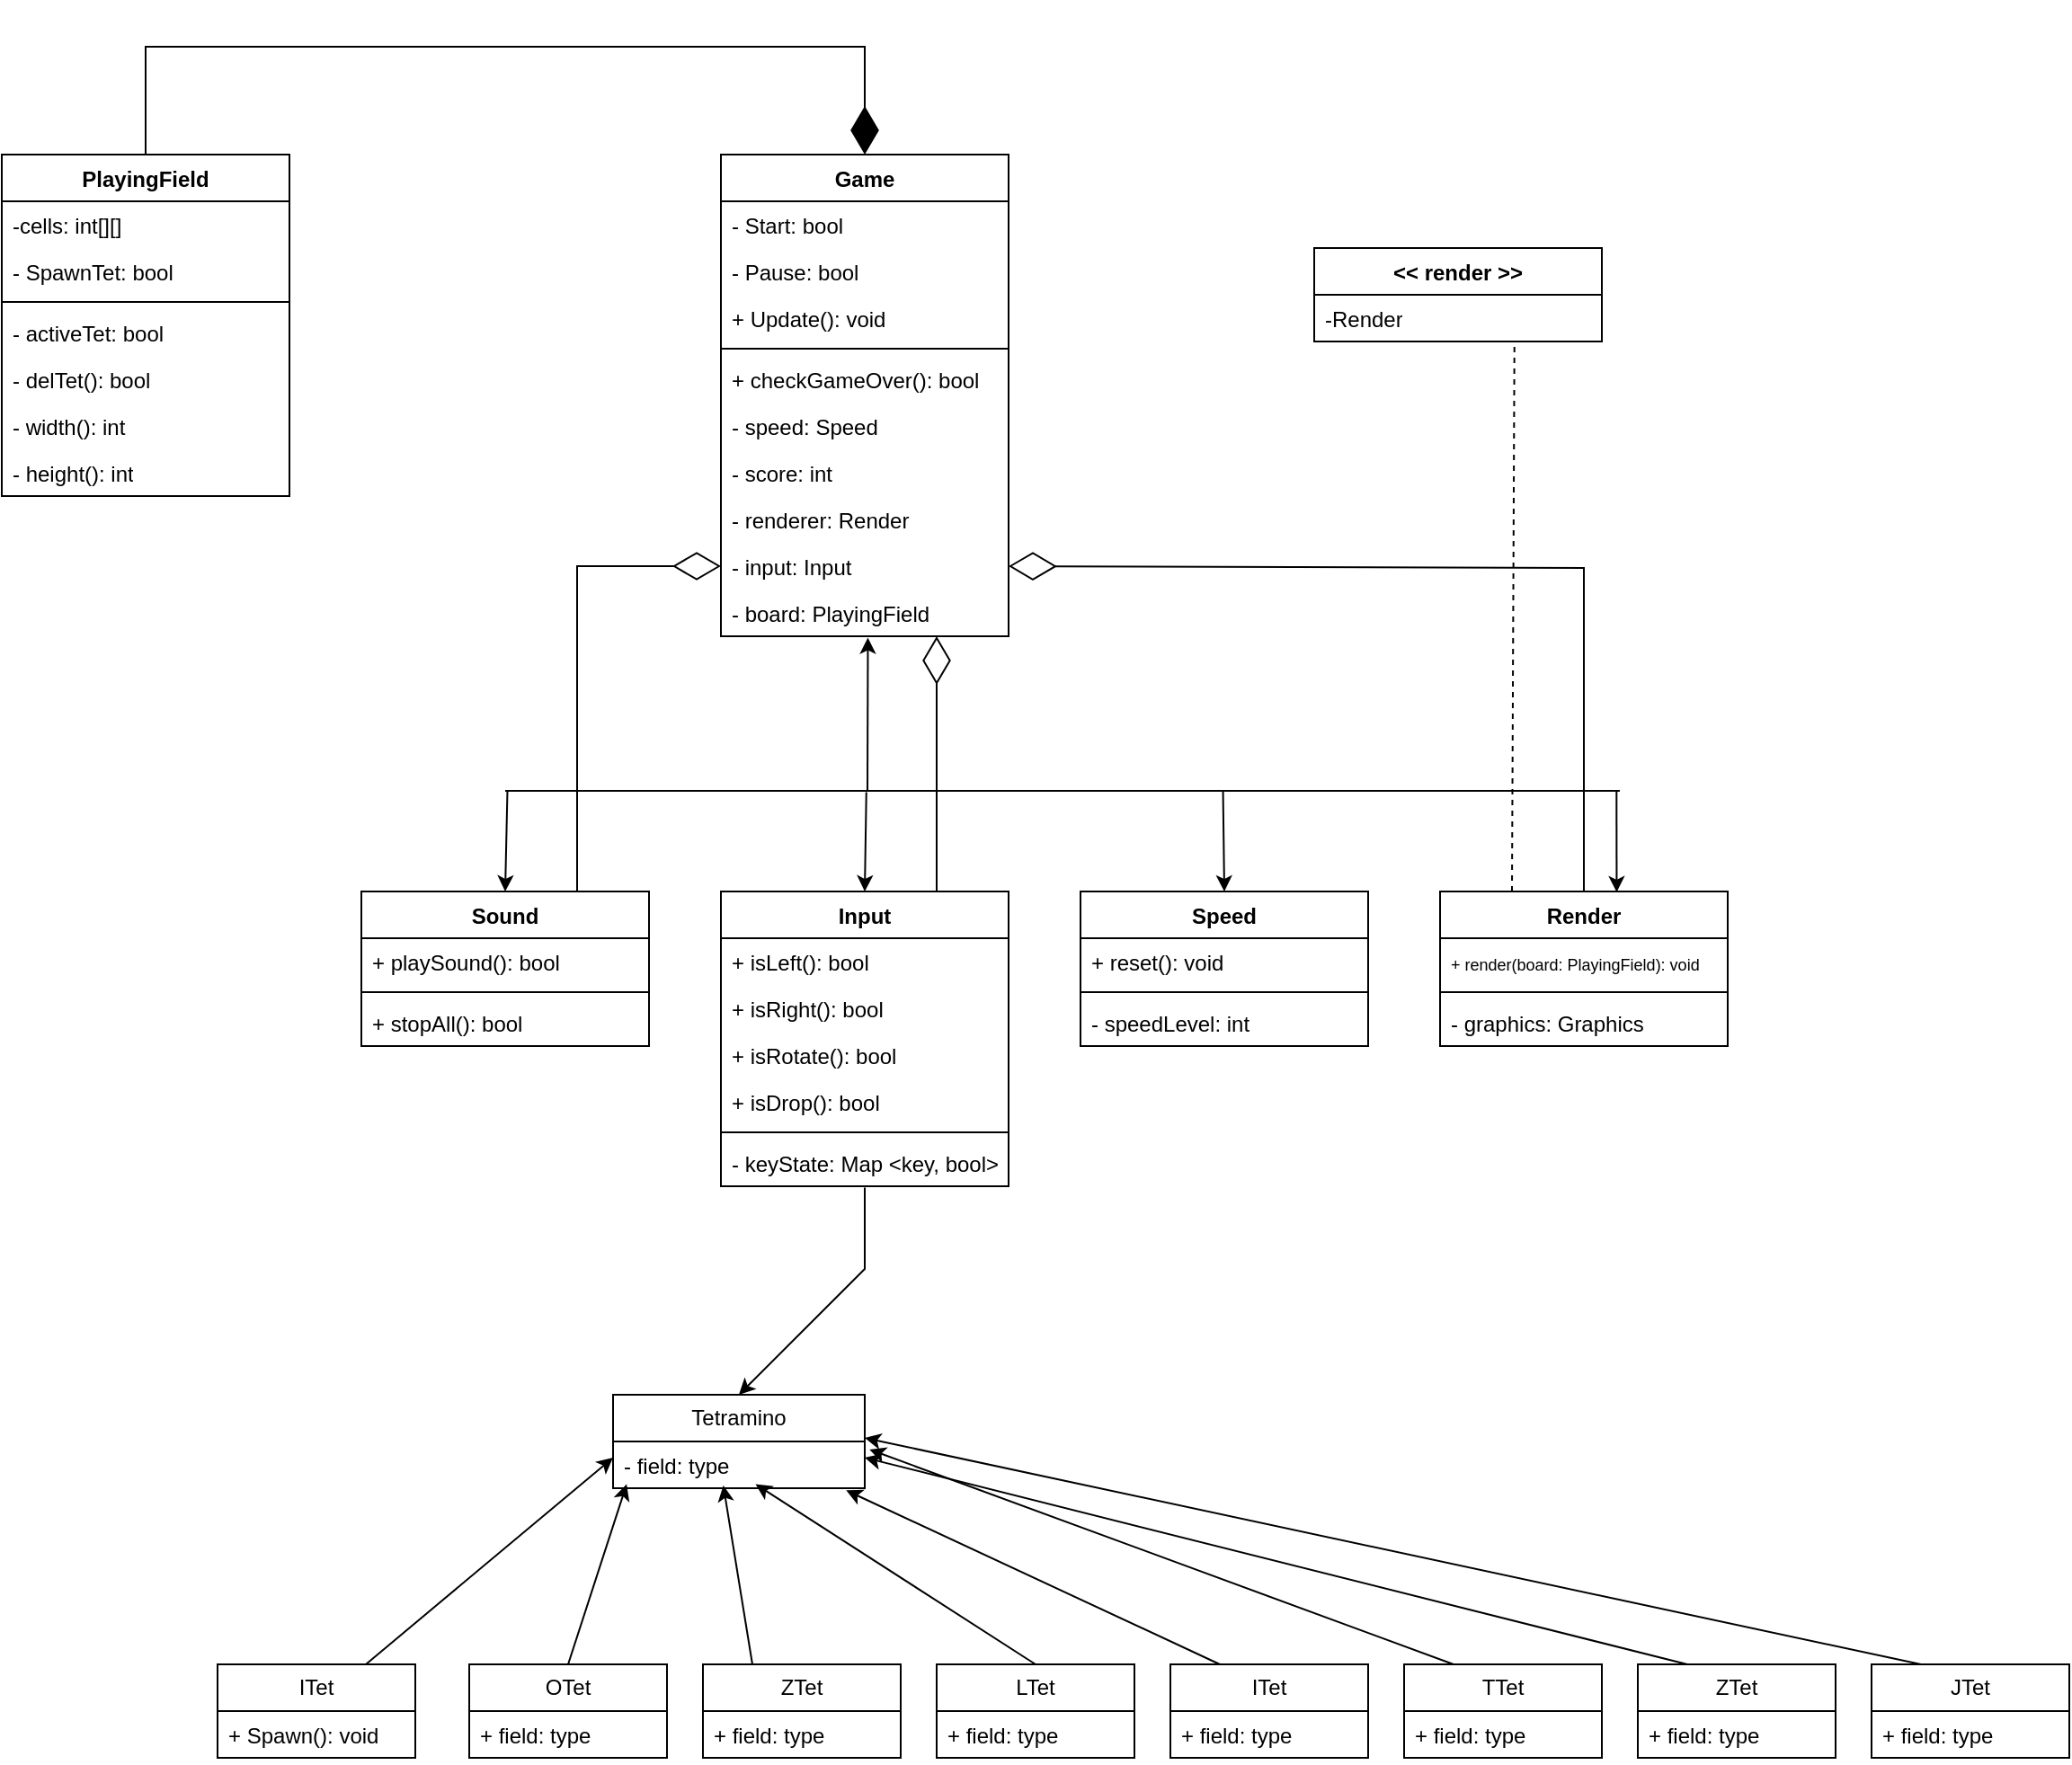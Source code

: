 <mxfile version="28.2.8">
  <diagram name="Страница — 1" id="ICZHgyq92NehNaqv7UhJ">
    <mxGraphModel dx="1668" dy="2103" grid="1" gridSize="10" guides="1" tooltips="1" connect="1" arrows="1" fold="1" page="1" pageScale="1" pageWidth="827" pageHeight="1169" math="0" shadow="0">
      <root>
        <mxCell id="0" />
        <mxCell id="1" parent="0" />
        <mxCell id="jrXySw_95SoI4ERaVImj-1" value="PlayingField" style="swimlane;fontStyle=1;align=center;verticalAlign=top;childLayout=stackLayout;horizontal=1;startSize=26;horizontalStack=0;resizeParent=1;resizeParentMax=0;resizeLast=0;collapsible=1;marginBottom=0;whiteSpace=wrap;html=1;" vertex="1" parent="1">
          <mxGeometry x="40" y="20" width="160" height="190" as="geometry" />
        </mxCell>
        <mxCell id="jrXySw_95SoI4ERaVImj-2" value="-cells: int[][]" style="text;strokeColor=none;fillColor=none;align=left;verticalAlign=top;spacingLeft=4;spacingRight=4;overflow=hidden;rotatable=0;points=[[0,0.5],[1,0.5]];portConstraint=eastwest;whiteSpace=wrap;html=1;" vertex="1" parent="jrXySw_95SoI4ERaVImj-1">
          <mxGeometry y="26" width="160" height="26" as="geometry" />
        </mxCell>
        <mxCell id="jrXySw_95SoI4ERaVImj-3" value="- SpawnTet: bool" style="text;strokeColor=none;fillColor=none;align=left;verticalAlign=top;spacingLeft=4;spacingRight=4;overflow=hidden;rotatable=0;points=[[0,0.5],[1,0.5]];portConstraint=eastwest;whiteSpace=wrap;html=1;" vertex="1" parent="jrXySw_95SoI4ERaVImj-1">
          <mxGeometry y="52" width="160" height="26" as="geometry" />
        </mxCell>
        <mxCell id="jrXySw_95SoI4ERaVImj-4" value="" style="line;strokeWidth=1;fillColor=none;align=left;verticalAlign=middle;spacingTop=-1;spacingLeft=3;spacingRight=3;rotatable=0;labelPosition=right;points=[];portConstraint=eastwest;strokeColor=inherit;" vertex="1" parent="jrXySw_95SoI4ERaVImj-1">
          <mxGeometry y="78" width="160" height="8" as="geometry" />
        </mxCell>
        <mxCell id="jrXySw_95SoI4ERaVImj-5" value="- activeTet: bool" style="text;strokeColor=none;fillColor=none;align=left;verticalAlign=top;spacingLeft=4;spacingRight=4;overflow=hidden;rotatable=0;points=[[0,0.5],[1,0.5]];portConstraint=eastwest;whiteSpace=wrap;html=1;" vertex="1" parent="jrXySw_95SoI4ERaVImj-1">
          <mxGeometry y="86" width="160" height="26" as="geometry" />
        </mxCell>
        <mxCell id="jrXySw_95SoI4ERaVImj-6" value="- delTet(): bool" style="text;strokeColor=none;fillColor=none;align=left;verticalAlign=top;spacingLeft=4;spacingRight=4;overflow=hidden;rotatable=0;points=[[0,0.5],[1,0.5]];portConstraint=eastwest;whiteSpace=wrap;html=1;" vertex="1" parent="jrXySw_95SoI4ERaVImj-1">
          <mxGeometry y="112" width="160" height="26" as="geometry" />
        </mxCell>
        <mxCell id="jrXySw_95SoI4ERaVImj-7" value="- width(): int" style="text;strokeColor=none;fillColor=none;align=left;verticalAlign=top;spacingLeft=4;spacingRight=4;overflow=hidden;rotatable=0;points=[[0,0.5],[1,0.5]];portConstraint=eastwest;whiteSpace=wrap;html=1;" vertex="1" parent="jrXySw_95SoI4ERaVImj-1">
          <mxGeometry y="138" width="160" height="26" as="geometry" />
        </mxCell>
        <mxCell id="jrXySw_95SoI4ERaVImj-8" value="- height(): int" style="text;strokeColor=none;fillColor=none;align=left;verticalAlign=top;spacingLeft=4;spacingRight=4;overflow=hidden;rotatable=0;points=[[0,0.5],[1,0.5]];portConstraint=eastwest;whiteSpace=wrap;html=1;" vertex="1" parent="jrXySw_95SoI4ERaVImj-1">
          <mxGeometry y="164" width="160" height="26" as="geometry" />
        </mxCell>
        <mxCell id="jrXySw_95SoI4ERaVImj-9" value="Game" style="swimlane;fontStyle=1;align=center;verticalAlign=top;childLayout=stackLayout;horizontal=1;startSize=26;horizontalStack=0;resizeParent=1;resizeParentMax=0;resizeLast=0;collapsible=1;marginBottom=0;whiteSpace=wrap;html=1;" vertex="1" parent="1">
          <mxGeometry x="440" y="20" width="160" height="268" as="geometry" />
        </mxCell>
        <mxCell id="jrXySw_95SoI4ERaVImj-10" value="- Start: bool" style="text;strokeColor=none;fillColor=none;align=left;verticalAlign=top;spacingLeft=4;spacingRight=4;overflow=hidden;rotatable=0;points=[[0,0.5],[1,0.5]];portConstraint=eastwest;whiteSpace=wrap;html=1;" vertex="1" parent="jrXySw_95SoI4ERaVImj-9">
          <mxGeometry y="26" width="160" height="26" as="geometry" />
        </mxCell>
        <mxCell id="jrXySw_95SoI4ERaVImj-11" value="- Pause: bool" style="text;strokeColor=none;fillColor=none;align=left;verticalAlign=top;spacingLeft=4;spacingRight=4;overflow=hidden;rotatable=0;points=[[0,0.5],[1,0.5]];portConstraint=eastwest;whiteSpace=wrap;html=1;" vertex="1" parent="jrXySw_95SoI4ERaVImj-9">
          <mxGeometry y="52" width="160" height="26" as="geometry" />
        </mxCell>
        <mxCell id="jrXySw_95SoI4ERaVImj-12" value="+ Update(): void&amp;nbsp;" style="text;strokeColor=none;fillColor=none;align=left;verticalAlign=top;spacingLeft=4;spacingRight=4;overflow=hidden;rotatable=0;points=[[0,0.5],[1,0.5]];portConstraint=eastwest;whiteSpace=wrap;html=1;" vertex="1" parent="jrXySw_95SoI4ERaVImj-9">
          <mxGeometry y="78" width="160" height="26" as="geometry" />
        </mxCell>
        <mxCell id="jrXySw_95SoI4ERaVImj-13" value="" style="line;strokeWidth=1;fillColor=none;align=left;verticalAlign=middle;spacingTop=-1;spacingLeft=3;spacingRight=3;rotatable=0;labelPosition=right;points=[];portConstraint=eastwest;strokeColor=inherit;" vertex="1" parent="jrXySw_95SoI4ERaVImj-9">
          <mxGeometry y="104" width="160" height="8" as="geometry" />
        </mxCell>
        <mxCell id="jrXySw_95SoI4ERaVImj-14" value="+ checkGameOver(): bool" style="text;strokeColor=none;fillColor=none;align=left;verticalAlign=top;spacingLeft=4;spacingRight=4;overflow=hidden;rotatable=0;points=[[0,0.5],[1,0.5]];portConstraint=eastwest;whiteSpace=wrap;html=1;" vertex="1" parent="jrXySw_95SoI4ERaVImj-9">
          <mxGeometry y="112" width="160" height="26" as="geometry" />
        </mxCell>
        <mxCell id="jrXySw_95SoI4ERaVImj-15" value="- speed: Speed" style="text;strokeColor=none;fillColor=none;align=left;verticalAlign=top;spacingLeft=4;spacingRight=4;overflow=hidden;rotatable=0;points=[[0,0.5],[1,0.5]];portConstraint=eastwest;whiteSpace=wrap;html=1;" vertex="1" parent="jrXySw_95SoI4ERaVImj-9">
          <mxGeometry y="138" width="160" height="26" as="geometry" />
        </mxCell>
        <mxCell id="jrXySw_95SoI4ERaVImj-16" value="- score: int" style="text;strokeColor=none;fillColor=none;align=left;verticalAlign=top;spacingLeft=4;spacingRight=4;overflow=hidden;rotatable=0;points=[[0,0.5],[1,0.5]];portConstraint=eastwest;whiteSpace=wrap;html=1;" vertex="1" parent="jrXySw_95SoI4ERaVImj-9">
          <mxGeometry y="164" width="160" height="26" as="geometry" />
        </mxCell>
        <mxCell id="jrXySw_95SoI4ERaVImj-17" value="- renderer: Render" style="text;strokeColor=none;fillColor=none;align=left;verticalAlign=top;spacingLeft=4;spacingRight=4;overflow=hidden;rotatable=0;points=[[0,0.5],[1,0.5]];portConstraint=eastwest;whiteSpace=wrap;html=1;" vertex="1" parent="jrXySw_95SoI4ERaVImj-9">
          <mxGeometry y="190" width="160" height="26" as="geometry" />
        </mxCell>
        <mxCell id="jrXySw_95SoI4ERaVImj-18" value="- input: Input" style="text;strokeColor=none;fillColor=none;align=left;verticalAlign=top;spacingLeft=4;spacingRight=4;overflow=hidden;rotatable=0;points=[[0,0.5],[1,0.5]];portConstraint=eastwest;whiteSpace=wrap;html=1;" vertex="1" parent="jrXySw_95SoI4ERaVImj-9">
          <mxGeometry y="216" width="160" height="26" as="geometry" />
        </mxCell>
        <mxCell id="jrXySw_95SoI4ERaVImj-20" value="- board: PlayingField" style="text;strokeColor=none;fillColor=none;align=left;verticalAlign=top;spacingLeft=4;spacingRight=4;overflow=hidden;rotatable=0;points=[[0,0.5],[1,0.5]];portConstraint=eastwest;whiteSpace=wrap;html=1;" vertex="1" parent="jrXySw_95SoI4ERaVImj-9">
          <mxGeometry y="242" width="160" height="26" as="geometry" />
        </mxCell>
        <mxCell id="jrXySw_95SoI4ERaVImj-21" value="Sound" style="swimlane;fontStyle=1;align=center;verticalAlign=top;childLayout=stackLayout;horizontal=1;startSize=26;horizontalStack=0;resizeParent=1;resizeParentMax=0;resizeLast=0;collapsible=1;marginBottom=0;whiteSpace=wrap;html=1;" vertex="1" parent="1">
          <mxGeometry x="240" y="430" width="160" height="86" as="geometry" />
        </mxCell>
        <mxCell id="jrXySw_95SoI4ERaVImj-22" value="+ playSound(): bool" style="text;strokeColor=none;fillColor=none;align=left;verticalAlign=top;spacingLeft=4;spacingRight=4;overflow=hidden;rotatable=0;points=[[0,0.5],[1,0.5]];portConstraint=eastwest;whiteSpace=wrap;html=1;" vertex="1" parent="jrXySw_95SoI4ERaVImj-21">
          <mxGeometry y="26" width="160" height="26" as="geometry" />
        </mxCell>
        <mxCell id="jrXySw_95SoI4ERaVImj-23" value="" style="line;strokeWidth=1;fillColor=none;align=left;verticalAlign=middle;spacingTop=-1;spacingLeft=3;spacingRight=3;rotatable=0;labelPosition=right;points=[];portConstraint=eastwest;strokeColor=inherit;" vertex="1" parent="jrXySw_95SoI4ERaVImj-21">
          <mxGeometry y="52" width="160" height="8" as="geometry" />
        </mxCell>
        <mxCell id="jrXySw_95SoI4ERaVImj-24" value="+ stopAll(): bool" style="text;strokeColor=none;fillColor=none;align=left;verticalAlign=top;spacingLeft=4;spacingRight=4;overflow=hidden;rotatable=0;points=[[0,0.5],[1,0.5]];portConstraint=eastwest;whiteSpace=wrap;html=1;" vertex="1" parent="jrXySw_95SoI4ERaVImj-21">
          <mxGeometry y="60" width="160" height="26" as="geometry" />
        </mxCell>
        <mxCell id="jrXySw_95SoI4ERaVImj-25" value="Input" style="swimlane;fontStyle=1;align=center;verticalAlign=top;childLayout=stackLayout;horizontal=1;startSize=26;horizontalStack=0;resizeParent=1;resizeParentMax=0;resizeLast=0;collapsible=1;marginBottom=0;whiteSpace=wrap;html=1;" vertex="1" parent="1">
          <mxGeometry x="440" y="430" width="160" height="164" as="geometry" />
        </mxCell>
        <mxCell id="jrXySw_95SoI4ERaVImj-26" value="+ isLeft(): bool" style="text;strokeColor=none;fillColor=none;align=left;verticalAlign=top;spacingLeft=4;spacingRight=4;overflow=hidden;rotatable=0;points=[[0,0.5],[1,0.5]];portConstraint=eastwest;whiteSpace=wrap;html=1;" vertex="1" parent="jrXySw_95SoI4ERaVImj-25">
          <mxGeometry y="26" width="160" height="26" as="geometry" />
        </mxCell>
        <mxCell id="jrXySw_95SoI4ERaVImj-27" value="+ isRight(): bool" style="text;strokeColor=none;fillColor=none;align=left;verticalAlign=top;spacingLeft=4;spacingRight=4;overflow=hidden;rotatable=0;points=[[0,0.5],[1,0.5]];portConstraint=eastwest;whiteSpace=wrap;html=1;" vertex="1" parent="jrXySw_95SoI4ERaVImj-25">
          <mxGeometry y="52" width="160" height="26" as="geometry" />
        </mxCell>
        <mxCell id="jrXySw_95SoI4ERaVImj-28" value="+ isRotate(): bool" style="text;strokeColor=none;fillColor=none;align=left;verticalAlign=top;spacingLeft=4;spacingRight=4;overflow=hidden;rotatable=0;points=[[0,0.5],[1,0.5]];portConstraint=eastwest;whiteSpace=wrap;html=1;" vertex="1" parent="jrXySw_95SoI4ERaVImj-25">
          <mxGeometry y="78" width="160" height="26" as="geometry" />
        </mxCell>
        <mxCell id="jrXySw_95SoI4ERaVImj-29" value="+ isDrop(): bool" style="text;strokeColor=none;fillColor=none;align=left;verticalAlign=top;spacingLeft=4;spacingRight=4;overflow=hidden;rotatable=0;points=[[0,0.5],[1,0.5]];portConstraint=eastwest;whiteSpace=wrap;html=1;" vertex="1" parent="jrXySw_95SoI4ERaVImj-25">
          <mxGeometry y="104" width="160" height="26" as="geometry" />
        </mxCell>
        <mxCell id="jrXySw_95SoI4ERaVImj-30" value="" style="line;strokeWidth=1;fillColor=none;align=left;verticalAlign=middle;spacingTop=-1;spacingLeft=3;spacingRight=3;rotatable=0;labelPosition=right;points=[];portConstraint=eastwest;strokeColor=inherit;" vertex="1" parent="jrXySw_95SoI4ERaVImj-25">
          <mxGeometry y="130" width="160" height="8" as="geometry" />
        </mxCell>
        <mxCell id="jrXySw_95SoI4ERaVImj-31" value="- keyState: Map &amp;lt;key, bool&amp;gt;" style="text;strokeColor=none;fillColor=none;align=left;verticalAlign=top;spacingLeft=4;spacingRight=4;overflow=hidden;rotatable=0;points=[[0,0.5],[1,0.5]];portConstraint=eastwest;whiteSpace=wrap;html=1;" vertex="1" parent="jrXySw_95SoI4ERaVImj-25">
          <mxGeometry y="138" width="160" height="26" as="geometry" />
        </mxCell>
        <mxCell id="jrXySw_95SoI4ERaVImj-32" value="Speed" style="swimlane;fontStyle=1;align=center;verticalAlign=top;childLayout=stackLayout;horizontal=1;startSize=26;horizontalStack=0;resizeParent=1;resizeParentMax=0;resizeLast=0;collapsible=1;marginBottom=0;whiteSpace=wrap;html=1;" vertex="1" parent="1">
          <mxGeometry x="640" y="430" width="160" height="86" as="geometry" />
        </mxCell>
        <mxCell id="jrXySw_95SoI4ERaVImj-33" value="+ reset(): void" style="text;strokeColor=none;fillColor=none;align=left;verticalAlign=top;spacingLeft=4;spacingRight=4;overflow=hidden;rotatable=0;points=[[0,0.5],[1,0.5]];portConstraint=eastwest;whiteSpace=wrap;html=1;" vertex="1" parent="jrXySw_95SoI4ERaVImj-32">
          <mxGeometry y="26" width="160" height="26" as="geometry" />
        </mxCell>
        <mxCell id="jrXySw_95SoI4ERaVImj-34" value="" style="line;strokeWidth=1;fillColor=none;align=left;verticalAlign=middle;spacingTop=-1;spacingLeft=3;spacingRight=3;rotatable=0;labelPosition=right;points=[];portConstraint=eastwest;strokeColor=inherit;" vertex="1" parent="jrXySw_95SoI4ERaVImj-32">
          <mxGeometry y="52" width="160" height="8" as="geometry" />
        </mxCell>
        <mxCell id="jrXySw_95SoI4ERaVImj-35" value="- speedLevel: int" style="text;strokeColor=none;fillColor=none;align=left;verticalAlign=top;spacingLeft=4;spacingRight=4;overflow=hidden;rotatable=0;points=[[0,0.5],[1,0.5]];portConstraint=eastwest;whiteSpace=wrap;html=1;" vertex="1" parent="jrXySw_95SoI4ERaVImj-32">
          <mxGeometry y="60" width="160" height="26" as="geometry" />
        </mxCell>
        <mxCell id="jrXySw_95SoI4ERaVImj-36" value="Render" style="swimlane;fontStyle=1;align=center;verticalAlign=top;childLayout=stackLayout;horizontal=1;startSize=26;horizontalStack=0;resizeParent=1;resizeParentMax=0;resizeLast=0;collapsible=1;marginBottom=0;whiteSpace=wrap;html=1;" vertex="1" parent="1">
          <mxGeometry x="840" y="430" width="160" height="86" as="geometry" />
        </mxCell>
        <mxCell id="jrXySw_95SoI4ERaVImj-37" value="&lt;font style=&quot;font-size: 9px;&quot;&gt;+ render(board: PlayingField): void&lt;/font&gt;" style="text;strokeColor=none;fillColor=none;align=left;verticalAlign=top;spacingLeft=4;spacingRight=4;overflow=hidden;rotatable=0;points=[[0,0.5],[1,0.5]];portConstraint=eastwest;whiteSpace=wrap;html=1;" vertex="1" parent="jrXySw_95SoI4ERaVImj-36">
          <mxGeometry y="26" width="160" height="26" as="geometry" />
        </mxCell>
        <mxCell id="jrXySw_95SoI4ERaVImj-38" value="" style="line;strokeWidth=1;fillColor=none;align=left;verticalAlign=middle;spacingTop=-1;spacingLeft=3;spacingRight=3;rotatable=0;labelPosition=right;points=[];portConstraint=eastwest;strokeColor=inherit;" vertex="1" parent="jrXySw_95SoI4ERaVImj-36">
          <mxGeometry y="52" width="160" height="8" as="geometry" />
        </mxCell>
        <mxCell id="jrXySw_95SoI4ERaVImj-39" value="- graphics: Graphics" style="text;strokeColor=none;fillColor=none;align=left;verticalAlign=top;spacingLeft=4;spacingRight=4;overflow=hidden;rotatable=0;points=[[0,0.5],[1,0.5]];portConstraint=eastwest;whiteSpace=wrap;html=1;" vertex="1" parent="jrXySw_95SoI4ERaVImj-36">
          <mxGeometry y="60" width="160" height="26" as="geometry" />
        </mxCell>
        <mxCell id="jrXySw_95SoI4ERaVImj-40" value="" style="line;strokeWidth=1;fillColor=none;align=left;verticalAlign=middle;spacingTop=-1;spacingLeft=3;spacingRight=3;rotatable=0;labelPosition=right;points=[];portConstraint=eastwest;strokeColor=inherit;" vertex="1" parent="1">
          <mxGeometry x="320" y="370" width="620" height="8" as="geometry" />
        </mxCell>
        <mxCell id="jrXySw_95SoI4ERaVImj-41" value="" style="endArrow=classic;html=1;rounded=0;entryX=0.5;entryY=0;entryDx=0;entryDy=0;exitX=0.002;exitY=0.5;exitDx=0;exitDy=0;exitPerimeter=0;" edge="1" parent="1" source="jrXySw_95SoI4ERaVImj-40" target="jrXySw_95SoI4ERaVImj-21">
          <mxGeometry width="50" height="50" relative="1" as="geometry">
            <mxPoint x="260" y="410" as="sourcePoint" />
            <mxPoint x="310" y="360" as="targetPoint" />
          </mxGeometry>
        </mxCell>
        <mxCell id="jrXySw_95SoI4ERaVImj-42" value="" style="endArrow=classic;html=1;rounded=0;exitX=0.324;exitY=0.6;exitDx=0;exitDy=0;exitPerimeter=0;entryX=0.5;entryY=0;entryDx=0;entryDy=0;" edge="1" parent="1" source="jrXySw_95SoI4ERaVImj-40" target="jrXySw_95SoI4ERaVImj-25">
          <mxGeometry width="50" height="50" relative="1" as="geometry">
            <mxPoint x="260" y="410" as="sourcePoint" />
            <mxPoint x="310" y="360" as="targetPoint" />
          </mxGeometry>
        </mxCell>
        <mxCell id="jrXySw_95SoI4ERaVImj-43" value="" style="endArrow=classic;html=1;rounded=0;exitX=0.644;exitY=0.5;exitDx=0;exitDy=0;exitPerimeter=0;entryX=0.5;entryY=0;entryDx=0;entryDy=0;" edge="1" parent="1" source="jrXySw_95SoI4ERaVImj-40" target="jrXySw_95SoI4ERaVImj-32">
          <mxGeometry width="50" height="50" relative="1" as="geometry">
            <mxPoint x="560" y="410" as="sourcePoint" />
            <mxPoint x="610" y="360" as="targetPoint" />
          </mxGeometry>
        </mxCell>
        <mxCell id="jrXySw_95SoI4ERaVImj-44" value="" style="endArrow=classic;html=1;rounded=0;exitX=0.997;exitY=0.45;exitDx=0;exitDy=0;exitPerimeter=0;entryX=0.614;entryY=0.005;entryDx=0;entryDy=0;entryPerimeter=0;" edge="1" parent="1" source="jrXySw_95SoI4ERaVImj-40" target="jrXySw_95SoI4ERaVImj-36">
          <mxGeometry width="50" height="50" relative="1" as="geometry">
            <mxPoint x="870" y="410" as="sourcePoint" />
            <mxPoint x="920" y="360" as="targetPoint" />
          </mxGeometry>
        </mxCell>
        <mxCell id="jrXySw_95SoI4ERaVImj-45" value="" style="endArrow=classic;html=1;rounded=0;exitX=0.325;exitY=0.5;exitDx=0;exitDy=0;exitPerimeter=0;entryX=0.511;entryY=1.031;entryDx=0;entryDy=0;entryPerimeter=0;" edge="1" parent="1" source="jrXySw_95SoI4ERaVImj-40" target="jrXySw_95SoI4ERaVImj-20">
          <mxGeometry width="50" height="50" relative="1" as="geometry">
            <mxPoint x="510" y="410" as="sourcePoint" />
            <mxPoint x="560" y="360" as="targetPoint" />
          </mxGeometry>
        </mxCell>
        <mxCell id="jrXySw_95SoI4ERaVImj-46" value="ITet" style="swimlane;fontStyle=0;childLayout=stackLayout;horizontal=1;startSize=26;fillColor=none;horizontalStack=0;resizeParent=1;resizeParentMax=0;resizeLast=0;collapsible=1;marginBottom=0;whiteSpace=wrap;html=1;" vertex="1" parent="1">
          <mxGeometry x="160" y="860" width="110" height="52" as="geometry" />
        </mxCell>
        <mxCell id="jrXySw_95SoI4ERaVImj-47" value="+ Spawn(): void" style="text;strokeColor=none;fillColor=none;align=left;verticalAlign=top;spacingLeft=4;spacingRight=4;overflow=hidden;rotatable=0;points=[[0,0.5],[1,0.5]];portConstraint=eastwest;whiteSpace=wrap;html=1;" vertex="1" parent="jrXySw_95SoI4ERaVImj-46">
          <mxGeometry y="26" width="110" height="26" as="geometry" />
        </mxCell>
        <mxCell id="jrXySw_95SoI4ERaVImj-48" value="OTet" style="swimlane;fontStyle=0;childLayout=stackLayout;horizontal=1;startSize=26;fillColor=none;horizontalStack=0;resizeParent=1;resizeParentMax=0;resizeLast=0;collapsible=1;marginBottom=0;whiteSpace=wrap;html=1;" vertex="1" parent="1">
          <mxGeometry x="300" y="860" width="110" height="52" as="geometry" />
        </mxCell>
        <mxCell id="jrXySw_95SoI4ERaVImj-49" value="+ field: type" style="text;strokeColor=none;fillColor=none;align=left;verticalAlign=top;spacingLeft=4;spacingRight=4;overflow=hidden;rotatable=0;points=[[0,0.5],[1,0.5]];portConstraint=eastwest;whiteSpace=wrap;html=1;" vertex="1" parent="jrXySw_95SoI4ERaVImj-48">
          <mxGeometry y="26" width="110" height="26" as="geometry" />
        </mxCell>
        <mxCell id="jrXySw_95SoI4ERaVImj-50" value="ZTet" style="swimlane;fontStyle=0;childLayout=stackLayout;horizontal=1;startSize=26;fillColor=none;horizontalStack=0;resizeParent=1;resizeParentMax=0;resizeLast=0;collapsible=1;marginBottom=0;whiteSpace=wrap;html=1;" vertex="1" parent="1">
          <mxGeometry x="430" y="860" width="110" height="52" as="geometry" />
        </mxCell>
        <mxCell id="jrXySw_95SoI4ERaVImj-51" value="+ field: type" style="text;strokeColor=none;fillColor=none;align=left;verticalAlign=top;spacingLeft=4;spacingRight=4;overflow=hidden;rotatable=0;points=[[0,0.5],[1,0.5]];portConstraint=eastwest;whiteSpace=wrap;html=1;" vertex="1" parent="jrXySw_95SoI4ERaVImj-50">
          <mxGeometry y="26" width="110" height="26" as="geometry" />
        </mxCell>
        <mxCell id="jrXySw_95SoI4ERaVImj-52" value="LTet" style="swimlane;fontStyle=0;childLayout=stackLayout;horizontal=1;startSize=26;fillColor=none;horizontalStack=0;resizeParent=1;resizeParentMax=0;resizeLast=0;collapsible=1;marginBottom=0;whiteSpace=wrap;html=1;" vertex="1" parent="1">
          <mxGeometry x="560" y="860" width="110" height="52" as="geometry" />
        </mxCell>
        <mxCell id="jrXySw_95SoI4ERaVImj-53" value="+ field: type" style="text;strokeColor=none;fillColor=none;align=left;verticalAlign=top;spacingLeft=4;spacingRight=4;overflow=hidden;rotatable=0;points=[[0,0.5],[1,0.5]];portConstraint=eastwest;whiteSpace=wrap;html=1;" vertex="1" parent="jrXySw_95SoI4ERaVImj-52">
          <mxGeometry y="26" width="110" height="26" as="geometry" />
        </mxCell>
        <mxCell id="jrXySw_95SoI4ERaVImj-54" value="ITet" style="swimlane;fontStyle=0;childLayout=stackLayout;horizontal=1;startSize=26;fillColor=none;horizontalStack=0;resizeParent=1;resizeParentMax=0;resizeLast=0;collapsible=1;marginBottom=0;whiteSpace=wrap;html=1;" vertex="1" parent="1">
          <mxGeometry x="690" y="860" width="110" height="52" as="geometry" />
        </mxCell>
        <mxCell id="jrXySw_95SoI4ERaVImj-55" value="+ field: type" style="text;strokeColor=none;fillColor=none;align=left;verticalAlign=top;spacingLeft=4;spacingRight=4;overflow=hidden;rotatable=0;points=[[0,0.5],[1,0.5]];portConstraint=eastwest;whiteSpace=wrap;html=1;" vertex="1" parent="jrXySw_95SoI4ERaVImj-54">
          <mxGeometry y="26" width="110" height="26" as="geometry" />
        </mxCell>
        <mxCell id="jrXySw_95SoI4ERaVImj-56" value="TTet" style="swimlane;fontStyle=0;childLayout=stackLayout;horizontal=1;startSize=26;fillColor=none;horizontalStack=0;resizeParent=1;resizeParentMax=0;resizeLast=0;collapsible=1;marginBottom=0;whiteSpace=wrap;html=1;" vertex="1" parent="1">
          <mxGeometry x="820" y="860" width="110" height="52" as="geometry" />
        </mxCell>
        <mxCell id="jrXySw_95SoI4ERaVImj-57" value="+ field: type" style="text;strokeColor=none;fillColor=none;align=left;verticalAlign=top;spacingLeft=4;spacingRight=4;overflow=hidden;rotatable=0;points=[[0,0.5],[1,0.5]];portConstraint=eastwest;whiteSpace=wrap;html=1;" vertex="1" parent="jrXySw_95SoI4ERaVImj-56">
          <mxGeometry y="26" width="110" height="26" as="geometry" />
        </mxCell>
        <mxCell id="jrXySw_95SoI4ERaVImj-58" value="ZTet" style="swimlane;fontStyle=0;childLayout=stackLayout;horizontal=1;startSize=26;fillColor=none;horizontalStack=0;resizeParent=1;resizeParentMax=0;resizeLast=0;collapsible=1;marginBottom=0;whiteSpace=wrap;html=1;" vertex="1" parent="1">
          <mxGeometry x="950" y="860" width="110" height="52" as="geometry" />
        </mxCell>
        <mxCell id="jrXySw_95SoI4ERaVImj-59" value="+ field: type" style="text;strokeColor=none;fillColor=none;align=left;verticalAlign=top;spacingLeft=4;spacingRight=4;overflow=hidden;rotatable=0;points=[[0,0.5],[1,0.5]];portConstraint=eastwest;whiteSpace=wrap;html=1;" vertex="1" parent="jrXySw_95SoI4ERaVImj-58">
          <mxGeometry y="26" width="110" height="26" as="geometry" />
        </mxCell>
        <mxCell id="jrXySw_95SoI4ERaVImj-60" value="JTet" style="swimlane;fontStyle=0;childLayout=stackLayout;horizontal=1;startSize=26;fillColor=none;horizontalStack=0;resizeParent=1;resizeParentMax=0;resizeLast=0;collapsible=1;marginBottom=0;whiteSpace=wrap;html=1;" vertex="1" parent="1">
          <mxGeometry x="1080" y="860" width="110" height="52" as="geometry" />
        </mxCell>
        <mxCell id="jrXySw_95SoI4ERaVImj-61" value="+ field: type" style="text;strokeColor=none;fillColor=none;align=left;verticalAlign=top;spacingLeft=4;spacingRight=4;overflow=hidden;rotatable=0;points=[[0,0.5],[1,0.5]];portConstraint=eastwest;whiteSpace=wrap;html=1;" vertex="1" parent="jrXySw_95SoI4ERaVImj-60">
          <mxGeometry y="26" width="110" height="26" as="geometry" />
        </mxCell>
        <mxCell id="jrXySw_95SoI4ERaVImj-62" value="Tetramino" style="swimlane;fontStyle=0;childLayout=stackLayout;horizontal=1;startSize=26;fillColor=none;horizontalStack=0;resizeParent=1;resizeParentMax=0;resizeLast=0;collapsible=1;marginBottom=0;whiteSpace=wrap;html=1;" vertex="1" parent="1">
          <mxGeometry x="380" y="710" width="140" height="52" as="geometry" />
        </mxCell>
        <mxCell id="jrXySw_95SoI4ERaVImj-63" value="- field: type" style="text;strokeColor=none;fillColor=none;align=left;verticalAlign=top;spacingLeft=4;spacingRight=4;overflow=hidden;rotatable=0;points=[[0,0.5],[1,0.5]];portConstraint=eastwest;whiteSpace=wrap;html=1;" vertex="1" parent="jrXySw_95SoI4ERaVImj-62">
          <mxGeometry y="26" width="140" height="26" as="geometry" />
        </mxCell>
        <mxCell id="jrXySw_95SoI4ERaVImj-66" value="&amp;lt;&amp;lt; render &amp;gt;&amp;gt;" style="swimlane;fontStyle=1;align=center;verticalAlign=top;childLayout=stackLayout;horizontal=1;startSize=26;horizontalStack=0;resizeParent=1;resizeParentMax=0;resizeLast=0;collapsible=1;marginBottom=0;whiteSpace=wrap;html=1;" vertex="1" parent="1">
          <mxGeometry x="770" y="72" width="160" height="52" as="geometry" />
        </mxCell>
        <mxCell id="jrXySw_95SoI4ERaVImj-67" value="-Render" style="text;strokeColor=none;fillColor=none;align=left;verticalAlign=top;spacingLeft=4;spacingRight=4;overflow=hidden;rotatable=0;points=[[0,0.5],[1,0.5]];portConstraint=eastwest;whiteSpace=wrap;html=1;" vertex="1" parent="jrXySw_95SoI4ERaVImj-66">
          <mxGeometry y="26" width="160" height="26" as="geometry" />
        </mxCell>
        <mxCell id="jrXySw_95SoI4ERaVImj-68" value="" style="endArrow=diamondThin;endFill=1;endSize=24;html=1;rounded=0;exitX=0.5;exitY=0;exitDx=0;exitDy=0;entryX=0.5;entryY=0;entryDx=0;entryDy=0;" edge="1" parent="1" source="jrXySw_95SoI4ERaVImj-1" target="jrXySw_95SoI4ERaVImj-9">
          <mxGeometry width="160" relative="1" as="geometry">
            <mxPoint x="410" y="150" as="sourcePoint" />
            <mxPoint x="570" y="150" as="targetPoint" />
            <Array as="points">
              <mxPoint x="120" y="-40" />
              <mxPoint x="320" y="-40" />
              <mxPoint x="520" y="-40" />
            </Array>
          </mxGeometry>
        </mxCell>
        <mxCell id="jrXySw_95SoI4ERaVImj-69" value="" style="endArrow=diamondThin;endFill=0;endSize=24;html=1;rounded=0;exitX=0.5;exitY=0;exitDx=0;exitDy=0;entryX=1;entryY=0.5;entryDx=0;entryDy=0;" edge="1" parent="1" source="jrXySw_95SoI4ERaVImj-36" target="jrXySw_95SoI4ERaVImj-18">
          <mxGeometry width="160" relative="1" as="geometry">
            <mxPoint x="410" y="360" as="sourcePoint" />
            <mxPoint x="570" y="360" as="targetPoint" />
            <Array as="points">
              <mxPoint x="920" y="250" />
            </Array>
          </mxGeometry>
        </mxCell>
        <mxCell id="jrXySw_95SoI4ERaVImj-70" value="" style="endArrow=diamondThin;endFill=0;endSize=24;html=1;rounded=0;exitX=0.75;exitY=0;exitDx=0;exitDy=0;entryX=0.75;entryY=1;entryDx=0;entryDy=0;" edge="1" parent="1" source="jrXySw_95SoI4ERaVImj-25" target="jrXySw_95SoI4ERaVImj-9">
          <mxGeometry width="160" relative="1" as="geometry">
            <mxPoint x="410" y="290" as="sourcePoint" />
            <mxPoint x="570" y="290" as="targetPoint" />
          </mxGeometry>
        </mxCell>
        <mxCell id="jrXySw_95SoI4ERaVImj-71" value="" style="endArrow=diamondThin;endFill=0;endSize=24;html=1;rounded=0;exitX=0.75;exitY=0;exitDx=0;exitDy=0;entryX=0;entryY=0.5;entryDx=0;entryDy=0;" edge="1" parent="1" source="jrXySw_95SoI4ERaVImj-21" target="jrXySw_95SoI4ERaVImj-18">
          <mxGeometry width="160" relative="1" as="geometry">
            <mxPoint x="410" y="290" as="sourcePoint" />
            <mxPoint x="570" y="290" as="targetPoint" />
            <Array as="points">
              <mxPoint x="360" y="249" />
            </Array>
          </mxGeometry>
        </mxCell>
        <mxCell id="jrXySw_95SoI4ERaVImj-72" value="" style="endArrow=none;dashed=1;html=1;rounded=0;exitX=0.25;exitY=0;exitDx=0;exitDy=0;entryX=0.696;entryY=1.094;entryDx=0;entryDy=0;entryPerimeter=0;" edge="1" parent="1" source="jrXySw_95SoI4ERaVImj-36" target="jrXySw_95SoI4ERaVImj-67">
          <mxGeometry width="50" height="50" relative="1" as="geometry">
            <mxPoint x="620" y="320" as="sourcePoint" />
            <mxPoint x="670" y="270" as="targetPoint" />
          </mxGeometry>
        </mxCell>
        <mxCell id="jrXySw_95SoI4ERaVImj-73" value="" style="endArrow=classic;html=1;rounded=0;exitX=0.5;exitY=1.028;exitDx=0;exitDy=0;exitPerimeter=0;entryX=0.5;entryY=0;entryDx=0;entryDy=0;" edge="1" parent="1" source="jrXySw_95SoI4ERaVImj-31" target="jrXySw_95SoI4ERaVImj-62">
          <mxGeometry width="50" height="50" relative="1" as="geometry">
            <mxPoint x="620" y="590" as="sourcePoint" />
            <mxPoint x="670" y="540" as="targetPoint" />
            <Array as="points">
              <mxPoint x="520" y="640" />
            </Array>
          </mxGeometry>
        </mxCell>
        <mxCell id="jrXySw_95SoI4ERaVImj-74" value="" style="endArrow=classic;html=1;rounded=0;exitX=0.75;exitY=0;exitDx=0;exitDy=0;entryX=0;entryY=0.5;entryDx=0;entryDy=0;" edge="1" parent="1" source="jrXySw_95SoI4ERaVImj-46">
          <mxGeometry width="50" height="50" relative="1" as="geometry">
            <mxPoint x="620" y="870" as="sourcePoint" />
            <mxPoint x="380" y="745" as="targetPoint" />
          </mxGeometry>
        </mxCell>
        <mxCell id="jrXySw_95SoI4ERaVImj-75" value="" style="endArrow=classic;html=1;rounded=0;exitX=0.5;exitY=0;exitDx=0;exitDy=0;entryX=0.054;entryY=1.068;entryDx=0;entryDy=0;entryPerimeter=0;" edge="1" parent="1" source="jrXySw_95SoI4ERaVImj-48">
          <mxGeometry width="50" height="50" relative="1" as="geometry">
            <mxPoint x="620" y="870" as="sourcePoint" />
            <mxPoint x="387.56" y="759.768" as="targetPoint" />
          </mxGeometry>
        </mxCell>
        <mxCell id="jrXySw_95SoI4ERaVImj-76" value="" style="endArrow=classic;html=1;rounded=0;exitX=0.25;exitY=0;exitDx=0;exitDy=0;entryX=0.438;entryY=1.094;entryDx=0;entryDy=0;entryPerimeter=0;" edge="1" parent="1" source="jrXySw_95SoI4ERaVImj-50">
          <mxGeometry width="50" height="50" relative="1" as="geometry">
            <mxPoint x="530" y="870" as="sourcePoint" />
            <mxPoint x="441.32" y="760.444" as="targetPoint" />
          </mxGeometry>
        </mxCell>
        <mxCell id="jrXySw_95SoI4ERaVImj-77" value="" style="endArrow=classic;html=1;rounded=0;exitX=0.5;exitY=0;exitDx=0;exitDy=0;entryX=0.566;entryY=1.068;entryDx=0;entryDy=0;entryPerimeter=0;" edge="1" parent="1" source="jrXySw_95SoI4ERaVImj-52">
          <mxGeometry width="50" height="50" relative="1" as="geometry">
            <mxPoint x="600" y="880" as="sourcePoint" />
            <mxPoint x="459.24" y="759.768" as="targetPoint" />
          </mxGeometry>
        </mxCell>
        <mxCell id="jrXySw_95SoI4ERaVImj-78" value="" style="endArrow=classic;html=1;rounded=0;exitX=0.25;exitY=0;exitDx=0;exitDy=0;entryX=0.926;entryY=1.045;entryDx=0;entryDy=0;entryPerimeter=0;" edge="1" parent="1" source="jrXySw_95SoI4ERaVImj-54" target="jrXySw_95SoI4ERaVImj-63">
          <mxGeometry width="50" height="50" relative="1" as="geometry">
            <mxPoint x="470" y="830" as="sourcePoint" />
            <mxPoint x="520" y="780" as="targetPoint" />
          </mxGeometry>
        </mxCell>
        <mxCell id="jrXySw_95SoI4ERaVImj-79" value="" style="endArrow=classic;html=1;rounded=0;exitX=0.25;exitY=0;exitDx=0;exitDy=0;entryX=1.019;entryY=0.325;entryDx=0;entryDy=0;entryPerimeter=0;" edge="1" parent="1" source="jrXySw_95SoI4ERaVImj-56">
          <mxGeometry width="50" height="50" relative="1" as="geometry">
            <mxPoint x="790" y="830" as="sourcePoint" />
            <mxPoint x="522.66" y="740.45" as="targetPoint" />
          </mxGeometry>
        </mxCell>
        <mxCell id="jrXySw_95SoI4ERaVImj-80" value="" style="endArrow=classic;html=1;rounded=0;entryX=1;entryY=0.5;entryDx=0;entryDy=0;exitX=0.25;exitY=0;exitDx=0;exitDy=0;" edge="1" parent="1" source="jrXySw_95SoI4ERaVImj-58">
          <mxGeometry width="50" height="50" relative="1" as="geometry">
            <mxPoint x="520" y="790" as="sourcePoint" />
            <mxPoint x="520" y="745" as="targetPoint" />
          </mxGeometry>
        </mxCell>
        <mxCell id="jrXySw_95SoI4ERaVImj-81" value="" style="endArrow=classic;html=1;rounded=0;exitX=0.25;exitY=0;exitDx=0;exitDy=0;entryX=1;entryY=0.078;entryDx=0;entryDy=0;entryPerimeter=0;" edge="1" parent="1" source="jrXySw_95SoI4ERaVImj-60">
          <mxGeometry width="50" height="50" relative="1" as="geometry">
            <mxPoint x="910" y="820" as="sourcePoint" />
            <mxPoint x="520" y="734.028" as="targetPoint" />
          </mxGeometry>
        </mxCell>
      </root>
    </mxGraphModel>
  </diagram>
</mxfile>
